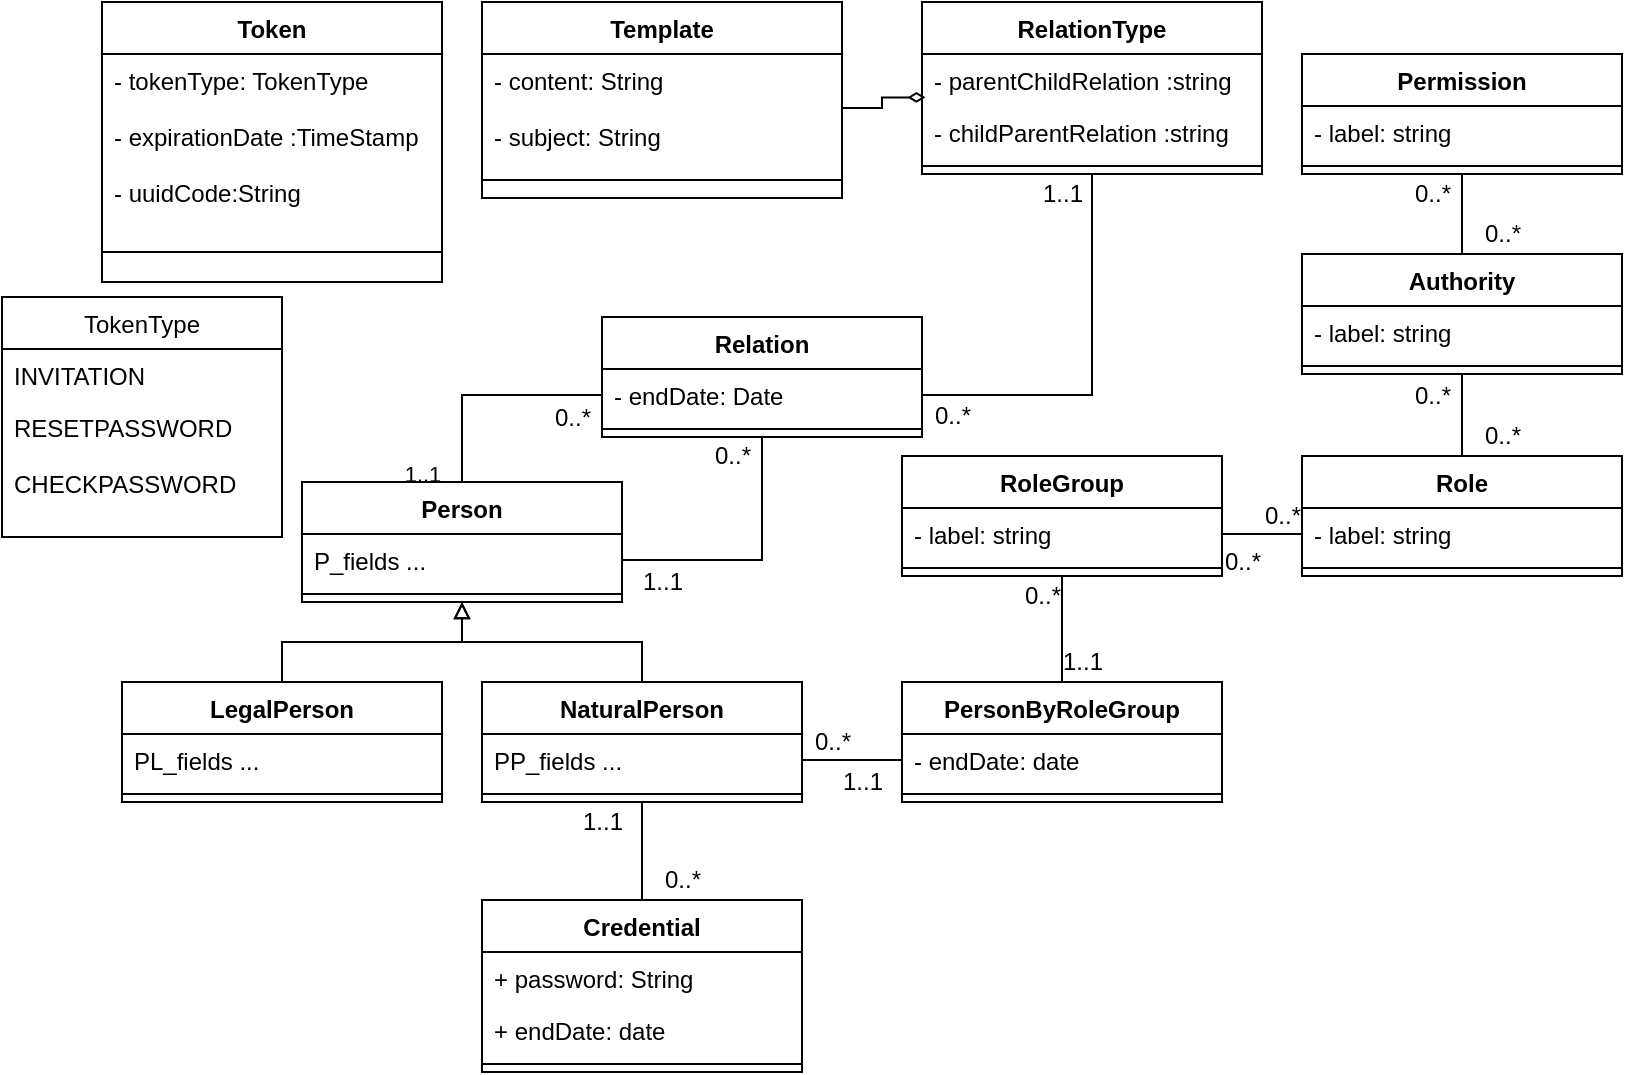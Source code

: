 <mxfile version="14.7.0" type="github"><diagram id="c8f761p24PjXDxzTlRfB" name="Page-1"><mxGraphModel dx="1694" dy="491" grid="1" gridSize="10" guides="1" tooltips="1" connect="1" arrows="1" fold="1" page="1" pageScale="1" pageWidth="827" pageHeight="1169" math="0" shadow="0"><root><mxCell id="0"/><mxCell id="1" parent="0"/><mxCell id="ZCEI4PjFXc3MLhAEkdOt-29" style="edgeStyle=orthogonalEdgeStyle;rounded=0;orthogonalLoop=1;jettySize=auto;html=1;exitX=0.5;exitY=0;exitDx=0;exitDy=0;entryX=0.5;entryY=1;entryDx=0;entryDy=0;endArrow=block;endFill=0;" edge="1" parent="1" source="ZCEI4PjFXc3MLhAEkdOt-9" target="ZCEI4PjFXc3MLhAEkdOt-21"><mxGeometry relative="1" as="geometry"/></mxCell><mxCell id="ZCEI4PjFXc3MLhAEkdOt-9" value="LegalPerson" style="swimlane;fontStyle=1;align=center;verticalAlign=top;childLayout=stackLayout;horizontal=1;startSize=26;horizontalStack=0;resizeParent=1;resizeParentMax=0;resizeLast=0;collapsible=1;marginBottom=0;" vertex="1" parent="1"><mxGeometry x="20" y="390" width="160" height="60" as="geometry"/></mxCell><mxCell id="ZCEI4PjFXc3MLhAEkdOt-10" value="PL_fields ..." style="text;strokeColor=none;fillColor=none;align=left;verticalAlign=top;spacingLeft=4;spacingRight=4;overflow=hidden;rotatable=0;points=[[0,0.5],[1,0.5]];portConstraint=eastwest;" vertex="1" parent="ZCEI4PjFXc3MLhAEkdOt-9"><mxGeometry y="26" width="160" height="26" as="geometry"/></mxCell><mxCell id="ZCEI4PjFXc3MLhAEkdOt-11" value="" style="line;strokeWidth=1;fillColor=none;align=left;verticalAlign=middle;spacingTop=-1;spacingLeft=3;spacingRight=3;rotatable=0;labelPosition=right;points=[];portConstraint=eastwest;" vertex="1" parent="ZCEI4PjFXc3MLhAEkdOt-9"><mxGeometry y="52" width="160" height="8" as="geometry"/></mxCell><mxCell id="ZCEI4PjFXc3MLhAEkdOt-37" style="edgeStyle=orthogonalEdgeStyle;rounded=0;orthogonalLoop=1;jettySize=auto;html=1;exitX=0;exitY=0.5;exitDx=0;exitDy=0;entryX=0.5;entryY=0;entryDx=0;entryDy=0;endArrow=none;endFill=0;" edge="1" parent="1" source="ZCEI4PjFXc3MLhAEkdOt-14" target="ZCEI4PjFXc3MLhAEkdOt-21"><mxGeometry relative="1" as="geometry"/></mxCell><mxCell id="ZCEI4PjFXc3MLhAEkdOt-71" value="1..1" style="edgeLabel;html=1;align=center;verticalAlign=middle;resizable=0;points=[];" vertex="1" connectable="0" parent="ZCEI4PjFXc3MLhAEkdOt-37"><mxGeometry x="0.907" y="-4" relative="1" as="geometry"><mxPoint x="-16" y="1" as="offset"/></mxGeometry></mxCell><mxCell id="ZCEI4PjFXc3MLhAEkdOt-13" value="Relation" style="swimlane;fontStyle=1;align=center;verticalAlign=top;childLayout=stackLayout;horizontal=1;startSize=26;horizontalStack=0;resizeParent=1;resizeParentMax=0;resizeLast=0;collapsible=1;marginBottom=0;" vertex="1" parent="1"><mxGeometry x="260" y="207.5" width="160" height="60" as="geometry"/></mxCell><mxCell id="ZCEI4PjFXc3MLhAEkdOt-14" value="- endDate: Date" style="text;strokeColor=none;fillColor=none;align=left;verticalAlign=top;spacingLeft=4;spacingRight=4;overflow=hidden;rotatable=0;points=[[0,0.5],[1,0.5]];portConstraint=eastwest;" vertex="1" parent="ZCEI4PjFXc3MLhAEkdOt-13"><mxGeometry y="26" width="160" height="26" as="geometry"/></mxCell><mxCell id="ZCEI4PjFXc3MLhAEkdOt-15" value="" style="line;strokeWidth=1;fillColor=none;align=left;verticalAlign=middle;spacingTop=-1;spacingLeft=3;spacingRight=3;rotatable=0;labelPosition=right;points=[];portConstraint=eastwest;" vertex="1" parent="ZCEI4PjFXc3MLhAEkdOt-13"><mxGeometry y="52" width="160" height="8" as="geometry"/></mxCell><mxCell id="ZCEI4PjFXc3MLhAEkdOt-31" style="edgeStyle=orthogonalEdgeStyle;rounded=0;orthogonalLoop=1;jettySize=auto;html=1;exitX=0.5;exitY=0;exitDx=0;exitDy=0;entryX=0.5;entryY=1;entryDx=0;entryDy=0;endArrow=block;endFill=0;" edge="1" parent="1" source="ZCEI4PjFXc3MLhAEkdOt-17" target="ZCEI4PjFXc3MLhAEkdOt-21"><mxGeometry relative="1" as="geometry"/></mxCell><mxCell id="ZCEI4PjFXc3MLhAEkdOt-17" value="NaturalPerson" style="swimlane;fontStyle=1;align=center;verticalAlign=top;childLayout=stackLayout;horizontal=1;startSize=26;horizontalStack=0;resizeParent=1;resizeParentMax=0;resizeLast=0;collapsible=1;marginBottom=0;" vertex="1" parent="1"><mxGeometry x="200" y="390" width="160" height="60" as="geometry"/></mxCell><mxCell id="ZCEI4PjFXc3MLhAEkdOt-18" value="PP_fields ..." style="text;strokeColor=none;fillColor=none;align=left;verticalAlign=top;spacingLeft=4;spacingRight=4;overflow=hidden;rotatable=0;points=[[0,0.5],[1,0.5]];portConstraint=eastwest;" vertex="1" parent="ZCEI4PjFXc3MLhAEkdOt-17"><mxGeometry y="26" width="160" height="26" as="geometry"/></mxCell><mxCell id="ZCEI4PjFXc3MLhAEkdOt-19" value="" style="line;strokeWidth=1;fillColor=none;align=left;verticalAlign=middle;spacingTop=-1;spacingLeft=3;spacingRight=3;rotatable=0;labelPosition=right;points=[];portConstraint=eastwest;" vertex="1" parent="ZCEI4PjFXc3MLhAEkdOt-17"><mxGeometry y="52" width="160" height="8" as="geometry"/></mxCell><mxCell id="ZCEI4PjFXc3MLhAEkdOt-21" value="Person" style="swimlane;fontStyle=1;align=center;verticalAlign=top;childLayout=stackLayout;horizontal=1;startSize=26;horizontalStack=0;resizeParent=1;resizeParentMax=0;resizeLast=0;collapsible=1;marginBottom=0;" vertex="1" parent="1"><mxGeometry x="110" y="290" width="160" height="60" as="geometry"/></mxCell><mxCell id="ZCEI4PjFXc3MLhAEkdOt-22" value="P_fields ..." style="text;strokeColor=none;fillColor=none;align=left;verticalAlign=top;spacingLeft=4;spacingRight=4;overflow=hidden;rotatable=0;points=[[0,0.5],[1,0.5]];portConstraint=eastwest;" vertex="1" parent="ZCEI4PjFXc3MLhAEkdOt-21"><mxGeometry y="26" width="160" height="26" as="geometry"/></mxCell><mxCell id="ZCEI4PjFXc3MLhAEkdOt-23" value="" style="line;strokeWidth=1;fillColor=none;align=left;verticalAlign=middle;spacingTop=-1;spacingLeft=3;spacingRight=3;rotatable=0;labelPosition=right;points=[];portConstraint=eastwest;" vertex="1" parent="ZCEI4PjFXc3MLhAEkdOt-21"><mxGeometry y="52" width="160" height="8" as="geometry"/></mxCell><mxCell id="ZCEI4PjFXc3MLhAEkdOt-49" style="edgeStyle=orthogonalEdgeStyle;rounded=0;orthogonalLoop=1;jettySize=auto;html=1;exitX=0.5;exitY=0;exitDx=0;exitDy=0;entryX=0.5;entryY=1;entryDx=0;entryDy=0;endArrow=none;endFill=0;" edge="1" parent="1" source="ZCEI4PjFXc3MLhAEkdOt-25" target="ZCEI4PjFXc3MLhAEkdOt-17"><mxGeometry relative="1" as="geometry"/></mxCell><mxCell id="ZCEI4PjFXc3MLhAEkdOt-25" value="Credential" style="swimlane;fontStyle=1;align=center;verticalAlign=top;childLayout=stackLayout;horizontal=1;startSize=26;horizontalStack=0;resizeParent=1;resizeParentMax=0;resizeLast=0;collapsible=1;marginBottom=0;" vertex="1" parent="1"><mxGeometry x="200" y="499" width="160" height="86" as="geometry"/></mxCell><mxCell id="ZCEI4PjFXc3MLhAEkdOt-91" value="+ password: String" style="text;strokeColor=none;fillColor=none;align=left;verticalAlign=top;spacingLeft=4;spacingRight=4;overflow=hidden;rotatable=0;points=[[0,0.5],[1,0.5]];portConstraint=eastwest;" vertex="1" parent="ZCEI4PjFXc3MLhAEkdOt-25"><mxGeometry y="26" width="160" height="26" as="geometry"/></mxCell><mxCell id="ZCEI4PjFXc3MLhAEkdOt-26" value="+ endDate: date" style="text;strokeColor=none;fillColor=none;align=left;verticalAlign=top;spacingLeft=4;spacingRight=4;overflow=hidden;rotatable=0;points=[[0,0.5],[1,0.5]];portConstraint=eastwest;" vertex="1" parent="ZCEI4PjFXc3MLhAEkdOt-25"><mxGeometry y="52" width="160" height="26" as="geometry"/></mxCell><mxCell id="ZCEI4PjFXc3MLhAEkdOt-27" value="" style="line;strokeWidth=1;fillColor=none;align=left;verticalAlign=middle;spacingTop=-1;spacingLeft=3;spacingRight=3;rotatable=0;labelPosition=right;points=[];portConstraint=eastwest;" vertex="1" parent="ZCEI4PjFXc3MLhAEkdOt-25"><mxGeometry y="78" width="160" height="8" as="geometry"/></mxCell><mxCell id="ZCEI4PjFXc3MLhAEkdOt-36" style="edgeStyle=orthogonalEdgeStyle;rounded=0;orthogonalLoop=1;jettySize=auto;html=1;exitX=1;exitY=0.5;exitDx=0;exitDy=0;entryX=0.5;entryY=1;entryDx=0;entryDy=0;endArrow=none;endFill=0;" edge="1" parent="1" source="ZCEI4PjFXc3MLhAEkdOt-22" target="ZCEI4PjFXc3MLhAEkdOt-13"><mxGeometry relative="1" as="geometry"/></mxCell><mxCell id="ZCEI4PjFXc3MLhAEkdOt-39" value="RoleGroup" style="swimlane;fontStyle=1;align=center;verticalAlign=top;childLayout=stackLayout;horizontal=1;startSize=26;horizontalStack=0;resizeParent=1;resizeParentMax=0;resizeLast=0;collapsible=1;marginBottom=0;" vertex="1" parent="1"><mxGeometry x="410" y="277" width="160" height="60" as="geometry"/></mxCell><mxCell id="ZCEI4PjFXc3MLhAEkdOt-40" value="- label: string" style="text;strokeColor=none;fillColor=none;align=left;verticalAlign=top;spacingLeft=4;spacingRight=4;overflow=hidden;rotatable=0;points=[[0,0.5],[1,0.5]];portConstraint=eastwest;" vertex="1" parent="ZCEI4PjFXc3MLhAEkdOt-39"><mxGeometry y="26" width="160" height="26" as="geometry"/></mxCell><mxCell id="ZCEI4PjFXc3MLhAEkdOt-41" value="" style="line;strokeWidth=1;fillColor=none;align=left;verticalAlign=middle;spacingTop=-1;spacingLeft=3;spacingRight=3;rotatable=0;labelPosition=right;points=[];portConstraint=eastwest;" vertex="1" parent="ZCEI4PjFXc3MLhAEkdOt-39"><mxGeometry y="52" width="160" height="8" as="geometry"/></mxCell><mxCell id="ZCEI4PjFXc3MLhAEkdOt-56" style="edgeStyle=orthogonalEdgeStyle;rounded=0;orthogonalLoop=1;jettySize=auto;html=1;exitX=0.5;exitY=0;exitDx=0;exitDy=0;entryX=0.5;entryY=1;entryDx=0;entryDy=0;endArrow=none;endFill=0;" edge="1" parent="1" source="ZCEI4PjFXc3MLhAEkdOt-43" target="ZCEI4PjFXc3MLhAEkdOt-39"><mxGeometry relative="1" as="geometry"/></mxCell><mxCell id="ZCEI4PjFXc3MLhAEkdOt-43" value="PersonByRoleGroup" style="swimlane;fontStyle=1;align=center;verticalAlign=top;childLayout=stackLayout;horizontal=1;startSize=26;horizontalStack=0;resizeParent=1;resizeParentMax=0;resizeLast=0;collapsible=1;marginBottom=0;" vertex="1" parent="1"><mxGeometry x="410" y="390" width="160" height="60" as="geometry"/></mxCell><mxCell id="ZCEI4PjFXc3MLhAEkdOt-44" value="- endDate: date" style="text;strokeColor=none;fillColor=none;align=left;verticalAlign=top;spacingLeft=4;spacingRight=4;overflow=hidden;rotatable=0;points=[[0,0.5],[1,0.5]];portConstraint=eastwest;" vertex="1" parent="ZCEI4PjFXc3MLhAEkdOt-43"><mxGeometry y="26" width="160" height="26" as="geometry"/></mxCell><mxCell id="ZCEI4PjFXc3MLhAEkdOt-45" value="" style="line;strokeWidth=1;fillColor=none;align=left;verticalAlign=middle;spacingTop=-1;spacingLeft=3;spacingRight=3;rotatable=0;labelPosition=right;points=[];portConstraint=eastwest;" vertex="1" parent="ZCEI4PjFXc3MLhAEkdOt-43"><mxGeometry y="52" width="160" height="8" as="geometry"/></mxCell><mxCell id="ZCEI4PjFXc3MLhAEkdOt-66" style="edgeStyle=orthogonalEdgeStyle;rounded=0;orthogonalLoop=1;jettySize=auto;html=1;exitX=0.5;exitY=0;exitDx=0;exitDy=0;entryX=0.5;entryY=1;entryDx=0;entryDy=0;endArrow=none;endFill=0;" edge="1" parent="1" source="ZCEI4PjFXc3MLhAEkdOt-50" target="ZCEI4PjFXc3MLhAEkdOt-57"><mxGeometry relative="1" as="geometry"/></mxCell><mxCell id="ZCEI4PjFXc3MLhAEkdOt-50" value="Role" style="swimlane;fontStyle=1;align=center;verticalAlign=top;childLayout=stackLayout;horizontal=1;startSize=26;horizontalStack=0;resizeParent=1;resizeParentMax=0;resizeLast=0;collapsible=1;marginBottom=0;" vertex="1" parent="1"><mxGeometry x="610" y="277" width="160" height="60" as="geometry"/></mxCell><mxCell id="ZCEI4PjFXc3MLhAEkdOt-51" value="- label: string" style="text;strokeColor=none;fillColor=none;align=left;verticalAlign=top;spacingLeft=4;spacingRight=4;overflow=hidden;rotatable=0;points=[[0,0.5],[1,0.5]];portConstraint=eastwest;" vertex="1" parent="ZCEI4PjFXc3MLhAEkdOt-50"><mxGeometry y="26" width="160" height="26" as="geometry"/></mxCell><mxCell id="ZCEI4PjFXc3MLhAEkdOt-52" value="" style="line;strokeWidth=1;fillColor=none;align=left;verticalAlign=middle;spacingTop=-1;spacingLeft=3;spacingRight=3;rotatable=0;labelPosition=right;points=[];portConstraint=eastwest;" vertex="1" parent="ZCEI4PjFXc3MLhAEkdOt-50"><mxGeometry y="52" width="160" height="8" as="geometry"/></mxCell><mxCell id="ZCEI4PjFXc3MLhAEkdOt-54" style="edgeStyle=orthogonalEdgeStyle;rounded=0;orthogonalLoop=1;jettySize=auto;html=1;exitX=1;exitY=0.5;exitDx=0;exitDy=0;entryX=0;entryY=0.5;entryDx=0;entryDy=0;endArrow=none;endFill=0;" edge="1" parent="1" source="ZCEI4PjFXc3MLhAEkdOt-18" target="ZCEI4PjFXc3MLhAEkdOt-44"><mxGeometry relative="1" as="geometry"/></mxCell><mxCell id="ZCEI4PjFXc3MLhAEkdOt-67" style="edgeStyle=orthogonalEdgeStyle;rounded=0;orthogonalLoop=1;jettySize=auto;html=1;exitX=0.5;exitY=0;exitDx=0;exitDy=0;entryX=0.5;entryY=1;entryDx=0;entryDy=0;endArrow=none;endFill=0;" edge="1" parent="1" source="ZCEI4PjFXc3MLhAEkdOt-57" target="ZCEI4PjFXc3MLhAEkdOt-61"><mxGeometry relative="1" as="geometry"/></mxCell><mxCell id="ZCEI4PjFXc3MLhAEkdOt-57" value="Authority" style="swimlane;fontStyle=1;align=center;verticalAlign=top;childLayout=stackLayout;horizontal=1;startSize=26;horizontalStack=0;resizeParent=1;resizeParentMax=0;resizeLast=0;collapsible=1;marginBottom=0;" vertex="1" parent="1"><mxGeometry x="610" y="176" width="160" height="60" as="geometry"/></mxCell><mxCell id="ZCEI4PjFXc3MLhAEkdOt-58" value="- label: string" style="text;strokeColor=none;fillColor=none;align=left;verticalAlign=top;spacingLeft=4;spacingRight=4;overflow=hidden;rotatable=0;points=[[0,0.5],[1,0.5]];portConstraint=eastwest;" vertex="1" parent="ZCEI4PjFXc3MLhAEkdOt-57"><mxGeometry y="26" width="160" height="26" as="geometry"/></mxCell><mxCell id="ZCEI4PjFXc3MLhAEkdOt-59" value="" style="line;strokeWidth=1;fillColor=none;align=left;verticalAlign=middle;spacingTop=-1;spacingLeft=3;spacingRight=3;rotatable=0;labelPosition=right;points=[];portConstraint=eastwest;" vertex="1" parent="ZCEI4PjFXc3MLhAEkdOt-57"><mxGeometry y="52" width="160" height="8" as="geometry"/></mxCell><mxCell id="ZCEI4PjFXc3MLhAEkdOt-61" value="Permission" style="swimlane;fontStyle=1;align=center;verticalAlign=top;childLayout=stackLayout;horizontal=1;startSize=26;horizontalStack=0;resizeParent=1;resizeParentMax=0;resizeLast=0;collapsible=1;marginBottom=0;" vertex="1" parent="1"><mxGeometry x="610" y="76" width="160" height="60" as="geometry"/></mxCell><mxCell id="ZCEI4PjFXc3MLhAEkdOt-62" value="- label: string" style="text;strokeColor=none;fillColor=none;align=left;verticalAlign=top;spacingLeft=4;spacingRight=4;overflow=hidden;rotatable=0;points=[[0,0.5],[1,0.5]];portConstraint=eastwest;" vertex="1" parent="ZCEI4PjFXc3MLhAEkdOt-61"><mxGeometry y="26" width="160" height="26" as="geometry"/></mxCell><mxCell id="ZCEI4PjFXc3MLhAEkdOt-63" value="" style="line;strokeWidth=1;fillColor=none;align=left;verticalAlign=middle;spacingTop=-1;spacingLeft=3;spacingRight=3;rotatable=0;labelPosition=right;points=[];portConstraint=eastwest;" vertex="1" parent="ZCEI4PjFXc3MLhAEkdOt-61"><mxGeometry y="52" width="160" height="8" as="geometry"/></mxCell><mxCell id="ZCEI4PjFXc3MLhAEkdOt-65" style="edgeStyle=orthogonalEdgeStyle;rounded=0;orthogonalLoop=1;jettySize=auto;html=1;exitX=1;exitY=0.5;exitDx=0;exitDy=0;entryX=0;entryY=0.5;entryDx=0;entryDy=0;endArrow=none;endFill=0;" edge="1" parent="1" source="ZCEI4PjFXc3MLhAEkdOt-40" target="ZCEI4PjFXc3MLhAEkdOt-51"><mxGeometry relative="1" as="geometry"/></mxCell><mxCell id="ZCEI4PjFXc3MLhAEkdOt-68" value="0..*" style="text;html=1;align=center;verticalAlign=middle;resizable=0;points=[];autosize=1;strokeColor=none;" vertex="1" parent="1"><mxGeometry x="310" y="266.5" width="30" height="20" as="geometry"/></mxCell><mxCell id="ZCEI4PjFXc3MLhAEkdOt-69" value="1..1" style="text;html=1;align=center;verticalAlign=middle;resizable=0;points=[];autosize=1;strokeColor=none;" vertex="1" parent="1"><mxGeometry x="270" y="330" width="40" height="20" as="geometry"/></mxCell><mxCell id="ZCEI4PjFXc3MLhAEkdOt-70" value="0..*" style="text;html=1;align=center;verticalAlign=middle;resizable=0;points=[];autosize=1;strokeColor=none;" vertex="1" parent="1"><mxGeometry x="230" y="247.5" width="30" height="20" as="geometry"/></mxCell><mxCell id="ZCEI4PjFXc3MLhAEkdOt-72" value="RelationType" style="swimlane;fontStyle=1;align=center;verticalAlign=top;childLayout=stackLayout;horizontal=1;startSize=26;horizontalStack=0;resizeParent=1;resizeParentMax=0;resizeLast=0;collapsible=1;marginBottom=0;" vertex="1" parent="1"><mxGeometry x="420" y="50" width="170" height="86" as="geometry"/></mxCell><mxCell id="ZCEI4PjFXc3MLhAEkdOt-73" value="- parentChildRelation :string" style="text;strokeColor=none;fillColor=none;align=left;verticalAlign=top;spacingLeft=4;spacingRight=4;overflow=hidden;rotatable=0;points=[[0,0.5],[1,0.5]];portConstraint=eastwest;" vertex="1" parent="ZCEI4PjFXc3MLhAEkdOt-72"><mxGeometry y="26" width="170" height="26" as="geometry"/></mxCell><mxCell id="ZCEI4PjFXc3MLhAEkdOt-79" value="- childParentRelation :string" style="text;strokeColor=none;fillColor=none;align=left;verticalAlign=top;spacingLeft=4;spacingRight=4;overflow=hidden;rotatable=0;points=[[0,0.5],[1,0.5]];portConstraint=eastwest;" vertex="1" parent="ZCEI4PjFXc3MLhAEkdOt-72"><mxGeometry y="52" width="170" height="26" as="geometry"/></mxCell><mxCell id="ZCEI4PjFXc3MLhAEkdOt-74" value="" style="line;strokeWidth=1;fillColor=none;align=left;verticalAlign=middle;spacingTop=-1;spacingLeft=3;spacingRight=3;rotatable=0;labelPosition=right;points=[];portConstraint=eastwest;" vertex="1" parent="ZCEI4PjFXc3MLhAEkdOt-72"><mxGeometry y="78" width="170" height="8" as="geometry"/></mxCell><mxCell id="ZCEI4PjFXc3MLhAEkdOt-76" style="edgeStyle=orthogonalEdgeStyle;rounded=0;orthogonalLoop=1;jettySize=auto;html=1;exitX=1;exitY=0.5;exitDx=0;exitDy=0;entryX=0.5;entryY=1;entryDx=0;entryDy=0;endArrow=none;endFill=0;" edge="1" parent="1" source="ZCEI4PjFXc3MLhAEkdOt-14" target="ZCEI4PjFXc3MLhAEkdOt-72"><mxGeometry relative="1" as="geometry"/></mxCell><mxCell id="ZCEI4PjFXc3MLhAEkdOt-77" value="1..1" style="text;html=1;align=center;verticalAlign=middle;resizable=0;points=[];autosize=1;strokeColor=none;" vertex="1" parent="1"><mxGeometry x="470" y="136" width="40" height="20" as="geometry"/></mxCell><mxCell id="ZCEI4PjFXc3MLhAEkdOt-78" value="0..*" style="text;html=1;align=center;verticalAlign=middle;resizable=0;points=[];autosize=1;strokeColor=none;" vertex="1" parent="1"><mxGeometry x="420" y="246.5" width="30" height="20" as="geometry"/></mxCell><mxCell id="ZCEI4PjFXc3MLhAEkdOt-81" value="1..1" style="text;html=1;align=center;verticalAlign=middle;resizable=0;points=[];autosize=1;strokeColor=none;" vertex="1" parent="1"><mxGeometry x="370" y="430" width="40" height="20" as="geometry"/></mxCell><mxCell id="ZCEI4PjFXc3MLhAEkdOt-82" value="0..*" style="text;html=1;align=center;verticalAlign=middle;resizable=0;points=[];autosize=1;strokeColor=none;" vertex="1" parent="1"><mxGeometry x="360" y="410" width="30" height="20" as="geometry"/></mxCell><mxCell id="ZCEI4PjFXc3MLhAEkdOt-83" value="1..1" style="text;html=1;align=center;verticalAlign=middle;resizable=0;points=[];autosize=1;strokeColor=none;" vertex="1" parent="1"><mxGeometry x="480" y="370" width="40" height="20" as="geometry"/></mxCell><mxCell id="ZCEI4PjFXc3MLhAEkdOt-84" value="0..*" style="text;html=1;align=center;verticalAlign=middle;resizable=0;points=[];autosize=1;strokeColor=none;" vertex="1" parent="1"><mxGeometry x="465" y="337" width="30" height="20" as="geometry"/></mxCell><mxCell id="ZCEI4PjFXc3MLhAEkdOt-85" value="0..*" style="text;html=1;align=center;verticalAlign=middle;resizable=0;points=[];autosize=1;strokeColor=none;" vertex="1" parent="1"><mxGeometry x="585" y="297" width="30" height="20" as="geometry"/></mxCell><mxCell id="ZCEI4PjFXc3MLhAEkdOt-86" value="0..*" style="text;html=1;align=center;verticalAlign=middle;resizable=0;points=[];autosize=1;strokeColor=none;" vertex="1" parent="1"><mxGeometry x="565" y="320" width="30" height="20" as="geometry"/></mxCell><mxCell id="ZCEI4PjFXc3MLhAEkdOt-87" value="0..*" style="text;html=1;align=center;verticalAlign=middle;resizable=0;points=[];autosize=1;strokeColor=none;" vertex="1" parent="1"><mxGeometry x="695" y="257" width="30" height="20" as="geometry"/></mxCell><mxCell id="ZCEI4PjFXc3MLhAEkdOt-88" value="0..*" style="text;html=1;align=center;verticalAlign=middle;resizable=0;points=[];autosize=1;strokeColor=none;" vertex="1" parent="1"><mxGeometry x="660" y="237" width="30" height="20" as="geometry"/></mxCell><mxCell id="ZCEI4PjFXc3MLhAEkdOt-89" value="0..*" style="text;html=1;align=center;verticalAlign=middle;resizable=0;points=[];autosize=1;strokeColor=none;" vertex="1" parent="1"><mxGeometry x="660" y="136" width="30" height="20" as="geometry"/></mxCell><mxCell id="ZCEI4PjFXc3MLhAEkdOt-90" value="0..*" style="text;html=1;align=center;verticalAlign=middle;resizable=0;points=[];autosize=1;strokeColor=none;" vertex="1" parent="1"><mxGeometry x="695" y="156" width="30" height="20" as="geometry"/></mxCell><mxCell id="ZCEI4PjFXc3MLhAEkdOt-92" value="0..*" style="text;html=1;align=center;verticalAlign=middle;resizable=0;points=[];autosize=1;strokeColor=none;" vertex="1" parent="1"><mxGeometry x="285" y="479" width="30" height="20" as="geometry"/></mxCell><mxCell id="ZCEI4PjFXc3MLhAEkdOt-93" value="1..1" style="text;html=1;align=center;verticalAlign=middle;resizable=0;points=[];autosize=1;strokeColor=none;" vertex="1" parent="1"><mxGeometry x="240" y="450" width="40" height="20" as="geometry"/></mxCell><mxCell id="ZCEI4PjFXc3MLhAEkdOt-94" value="Token" style="swimlane;fontStyle=1;align=center;verticalAlign=top;childLayout=stackLayout;horizontal=1;startSize=26;horizontalStack=0;resizeParent=1;resizeParentMax=0;resizeLast=0;collapsible=1;marginBottom=0;" vertex="1" parent="1"><mxGeometry x="10" y="50" width="170" height="140" as="geometry"/></mxCell><mxCell id="ZCEI4PjFXc3MLhAEkdOt-98" value="- tokenType: TokenType&#10;&#10;- expirationDate :TimeStamp&#10;&#10;- uuidCode:String" style="text;strokeColor=none;fillColor=none;align=left;verticalAlign=top;spacingLeft=4;spacingRight=4;overflow=hidden;rotatable=0;points=[[0,0.5],[1,0.5]];portConstraint=eastwest;" vertex="1" parent="ZCEI4PjFXc3MLhAEkdOt-94"><mxGeometry y="26" width="170" height="84" as="geometry"/></mxCell><mxCell id="ZCEI4PjFXc3MLhAEkdOt-96" value="" style="line;strokeWidth=1;fillColor=none;align=left;verticalAlign=middle;spacingTop=-1;spacingLeft=3;spacingRight=3;rotatable=0;labelPosition=right;points=[];portConstraint=eastwest;" vertex="1" parent="ZCEI4PjFXc3MLhAEkdOt-94"><mxGeometry y="110" width="170" height="30" as="geometry"/></mxCell><mxCell id="ZCEI4PjFXc3MLhAEkdOt-101" value="Template" style="swimlane;fontStyle=1;align=center;verticalAlign=top;childLayout=stackLayout;horizontal=1;startSize=26;horizontalStack=0;resizeParent=1;resizeParentMax=0;resizeLast=0;collapsible=1;marginBottom=0;" vertex="1" parent="1"><mxGeometry x="200" y="50" width="180" height="98" as="geometry"/></mxCell><mxCell id="ZCEI4PjFXc3MLhAEkdOt-102" value="- content: String&#10;&#10;- subject: String" style="text;strokeColor=none;fillColor=none;align=left;verticalAlign=top;spacingLeft=4;spacingRight=4;overflow=hidden;rotatable=0;points=[[0,0.5],[1,0.5]];portConstraint=eastwest;" vertex="1" parent="ZCEI4PjFXc3MLhAEkdOt-101"><mxGeometry y="26" width="180" height="54" as="geometry"/></mxCell><mxCell id="ZCEI4PjFXc3MLhAEkdOt-103" value="" style="line;strokeWidth=1;fillColor=none;align=left;verticalAlign=middle;spacingTop=-1;spacingLeft=3;spacingRight=3;rotatable=0;labelPosition=right;points=[];portConstraint=eastwest;" vertex="1" parent="ZCEI4PjFXc3MLhAEkdOt-101"><mxGeometry y="80" width="180" height="18" as="geometry"/></mxCell><mxCell id="ZCEI4PjFXc3MLhAEkdOt-105" style="edgeStyle=orthogonalEdgeStyle;rounded=0;orthogonalLoop=1;jettySize=auto;html=1;exitX=1;exitY=0.5;exitDx=0;exitDy=0;entryX=0.01;entryY=0.834;entryDx=0;entryDy=0;endArrow=diamondThin;endFill=0;entryPerimeter=0;" edge="1" parent="1" source="ZCEI4PjFXc3MLhAEkdOt-102" target="ZCEI4PjFXc3MLhAEkdOt-73"><mxGeometry relative="1" as="geometry"/></mxCell><mxCell id="ZCEI4PjFXc3MLhAEkdOt-109" value="TokenType" style="swimlane;fontStyle=0;childLayout=stackLayout;horizontal=1;startSize=26;fillColor=none;horizontalStack=0;resizeParent=1;resizeParentMax=0;resizeLast=0;collapsible=1;marginBottom=0;" vertex="1" parent="1"><mxGeometry x="-40" y="197.5" width="140" height="120" as="geometry"/></mxCell><mxCell id="ZCEI4PjFXc3MLhAEkdOt-110" value="INVITATION" style="text;strokeColor=none;fillColor=none;align=left;verticalAlign=top;spacingLeft=4;spacingRight=4;overflow=hidden;rotatable=0;points=[[0,0.5],[1,0.5]];portConstraint=eastwest;" vertex="1" parent="ZCEI4PjFXc3MLhAEkdOt-109"><mxGeometry y="26" width="140" height="26" as="geometry"/></mxCell><mxCell id="ZCEI4PjFXc3MLhAEkdOt-111" value="RESETPASSWORD&#10;&#10;CHECKPASSWORD" style="text;strokeColor=none;fillColor=none;align=left;verticalAlign=top;spacingLeft=4;spacingRight=4;overflow=hidden;rotatable=0;points=[[0,0.5],[1,0.5]];portConstraint=eastwest;" vertex="1" parent="ZCEI4PjFXc3MLhAEkdOt-109"><mxGeometry y="52" width="140" height="68" as="geometry"/></mxCell></root></mxGraphModel></diagram></mxfile>